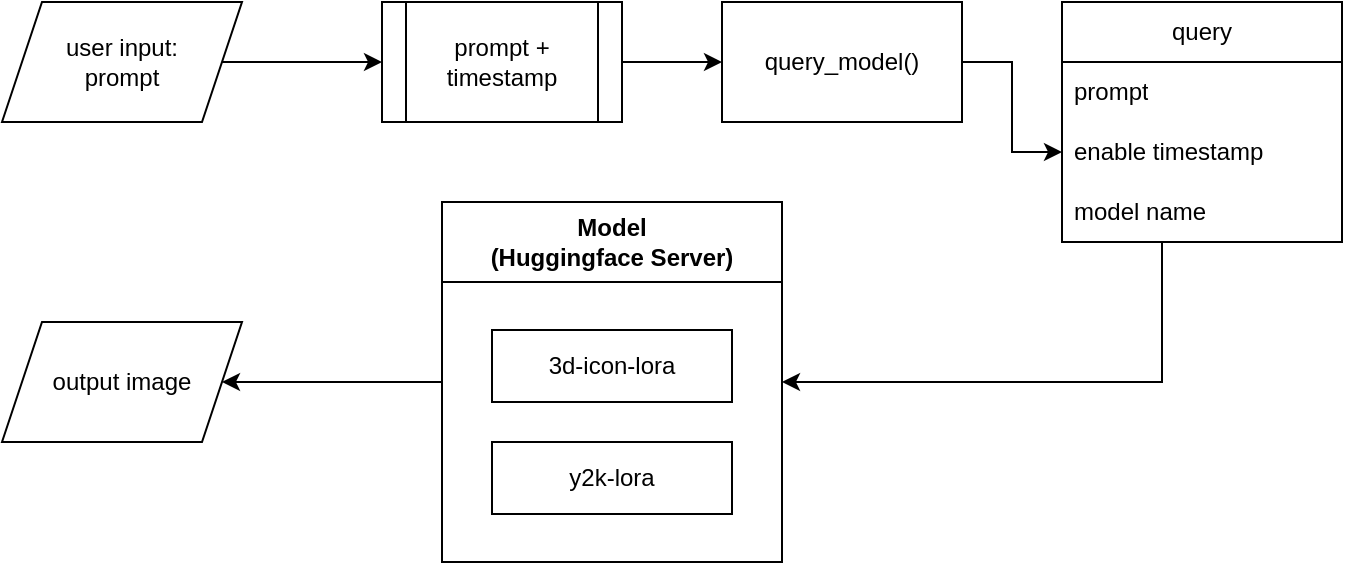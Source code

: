 <mxfile version="24.6.2" type="github">
  <diagram name="第 1 页" id="-GDD82a25kowlB7FlU-Z">
    <mxGraphModel dx="1235" dy="609" grid="1" gridSize="10" guides="1" tooltips="1" connect="1" arrows="1" fold="1" page="1" pageScale="1" pageWidth="827" pageHeight="1169" math="0" shadow="0">
      <root>
        <mxCell id="0" />
        <mxCell id="1" parent="0" />
        <mxCell id="_K4jWUiLJIh_TXcVqfMS-27" value="" style="edgeStyle=orthogonalEdgeStyle;rounded=0;orthogonalLoop=1;jettySize=auto;html=1;" edge="1" parent="1" source="_K4jWUiLJIh_TXcVqfMS-3" target="_K4jWUiLJIh_TXcVqfMS-21">
          <mxGeometry relative="1" as="geometry" />
        </mxCell>
        <mxCell id="_K4jWUiLJIh_TXcVqfMS-3" value="query_model()" style="rounded=0;whiteSpace=wrap;html=1;" vertex="1" parent="1">
          <mxGeometry x="390" y="600" width="120" height="60" as="geometry" />
        </mxCell>
        <mxCell id="_K4jWUiLJIh_TXcVqfMS-10" value="" style="group" vertex="1" connectable="0" parent="1">
          <mxGeometry x="260" y="690" width="200" height="190" as="geometry" />
        </mxCell>
        <mxCell id="_K4jWUiLJIh_TXcVqfMS-7" value="Model&lt;div&gt;(Huggingface Server)&lt;/div&gt;" style="swimlane;whiteSpace=wrap;html=1;startSize=40;" vertex="1" parent="_K4jWUiLJIh_TXcVqfMS-10">
          <mxGeometry x="-10" y="10" width="170" height="180" as="geometry" />
        </mxCell>
        <mxCell id="_K4jWUiLJIh_TXcVqfMS-9" value="y2k-lora" style="whiteSpace=wrap;html=1;" vertex="1" parent="_K4jWUiLJIh_TXcVqfMS-7">
          <mxGeometry x="25" y="120" width="120" height="36" as="geometry" />
        </mxCell>
        <mxCell id="_K4jWUiLJIh_TXcVqfMS-8" value="3d-icon-lora" style="whiteSpace=wrap;html=1;" vertex="1" parent="_K4jWUiLJIh_TXcVqfMS-7">
          <mxGeometry x="25" y="64" width="120" height="36" as="geometry" />
        </mxCell>
        <mxCell id="_K4jWUiLJIh_TXcVqfMS-14" style="edgeStyle=orthogonalEdgeStyle;rounded=0;orthogonalLoop=1;jettySize=auto;html=1;exitX=1;exitY=0.5;exitDx=0;exitDy=0;" edge="1" parent="1" source="_K4jWUiLJIh_TXcVqfMS-12" target="_K4jWUiLJIh_TXcVqfMS-13">
          <mxGeometry relative="1" as="geometry" />
        </mxCell>
        <mxCell id="_K4jWUiLJIh_TXcVqfMS-12" value="user input:&lt;div&gt;prompt&lt;/div&gt;" style="shape=parallelogram;perimeter=parallelogramPerimeter;whiteSpace=wrap;html=1;fixedSize=1;" vertex="1" parent="1">
          <mxGeometry x="30" y="600" width="120" height="60" as="geometry" />
        </mxCell>
        <mxCell id="_K4jWUiLJIh_TXcVqfMS-15" style="edgeStyle=orthogonalEdgeStyle;rounded=0;orthogonalLoop=1;jettySize=auto;html=1;exitX=1;exitY=0.5;exitDx=0;exitDy=0;entryX=0;entryY=0.5;entryDx=0;entryDy=0;" edge="1" parent="1" source="_K4jWUiLJIh_TXcVqfMS-13" target="_K4jWUiLJIh_TXcVqfMS-3">
          <mxGeometry relative="1" as="geometry" />
        </mxCell>
        <mxCell id="_K4jWUiLJIh_TXcVqfMS-13" value="prompt + timestamp" style="shape=process;whiteSpace=wrap;html=1;backgroundOutline=1;" vertex="1" parent="1">
          <mxGeometry x="220" y="600" width="120" height="60" as="geometry" />
        </mxCell>
        <mxCell id="_K4jWUiLJIh_TXcVqfMS-23" style="edgeStyle=orthogonalEdgeStyle;rounded=0;orthogonalLoop=1;jettySize=auto;html=1;entryX=1;entryY=0.5;entryDx=0;entryDy=0;" edge="1" parent="1" source="_K4jWUiLJIh_TXcVqfMS-19" target="_K4jWUiLJIh_TXcVqfMS-7">
          <mxGeometry relative="1" as="geometry">
            <Array as="points">
              <mxPoint x="610" y="790" />
            </Array>
          </mxGeometry>
        </mxCell>
        <mxCell id="_K4jWUiLJIh_TXcVqfMS-19" value="query" style="swimlane;fontStyle=0;childLayout=stackLayout;horizontal=1;startSize=30;horizontalStack=0;resizeParent=1;resizeParentMax=0;resizeLast=0;collapsible=1;marginBottom=0;whiteSpace=wrap;html=1;" vertex="1" parent="1">
          <mxGeometry x="560" y="600" width="140" height="120" as="geometry" />
        </mxCell>
        <mxCell id="_K4jWUiLJIh_TXcVqfMS-20" value="prompt" style="text;strokeColor=none;fillColor=none;align=left;verticalAlign=middle;spacingLeft=4;spacingRight=4;overflow=hidden;points=[[0,0.5],[1,0.5]];portConstraint=eastwest;rotatable=0;whiteSpace=wrap;html=1;" vertex="1" parent="_K4jWUiLJIh_TXcVqfMS-19">
          <mxGeometry y="30" width="140" height="30" as="geometry" />
        </mxCell>
        <mxCell id="_K4jWUiLJIh_TXcVqfMS-21" value="enable timestamp" style="text;strokeColor=none;fillColor=none;align=left;verticalAlign=middle;spacingLeft=4;spacingRight=4;overflow=hidden;points=[[0,0.5],[1,0.5]];portConstraint=eastwest;rotatable=0;whiteSpace=wrap;html=1;" vertex="1" parent="_K4jWUiLJIh_TXcVqfMS-19">
          <mxGeometry y="60" width="140" height="30" as="geometry" />
        </mxCell>
        <mxCell id="_K4jWUiLJIh_TXcVqfMS-22" value="model name" style="text;strokeColor=none;fillColor=none;align=left;verticalAlign=middle;spacingLeft=4;spacingRight=4;overflow=hidden;points=[[0,0.5],[1,0.5]];portConstraint=eastwest;rotatable=0;whiteSpace=wrap;html=1;" vertex="1" parent="_K4jWUiLJIh_TXcVqfMS-19">
          <mxGeometry y="90" width="140" height="30" as="geometry" />
        </mxCell>
        <mxCell id="_K4jWUiLJIh_TXcVqfMS-28" value="output image" style="shape=parallelogram;perimeter=parallelogramPerimeter;whiteSpace=wrap;html=1;fixedSize=1;" vertex="1" parent="1">
          <mxGeometry x="30" y="760" width="120" height="60" as="geometry" />
        </mxCell>
        <mxCell id="_K4jWUiLJIh_TXcVqfMS-29" style="edgeStyle=orthogonalEdgeStyle;rounded=0;orthogonalLoop=1;jettySize=auto;html=1;exitX=0;exitY=0.5;exitDx=0;exitDy=0;entryX=1;entryY=0.5;entryDx=0;entryDy=0;" edge="1" parent="1" source="_K4jWUiLJIh_TXcVqfMS-7" target="_K4jWUiLJIh_TXcVqfMS-28">
          <mxGeometry relative="1" as="geometry" />
        </mxCell>
      </root>
    </mxGraphModel>
  </diagram>
</mxfile>
